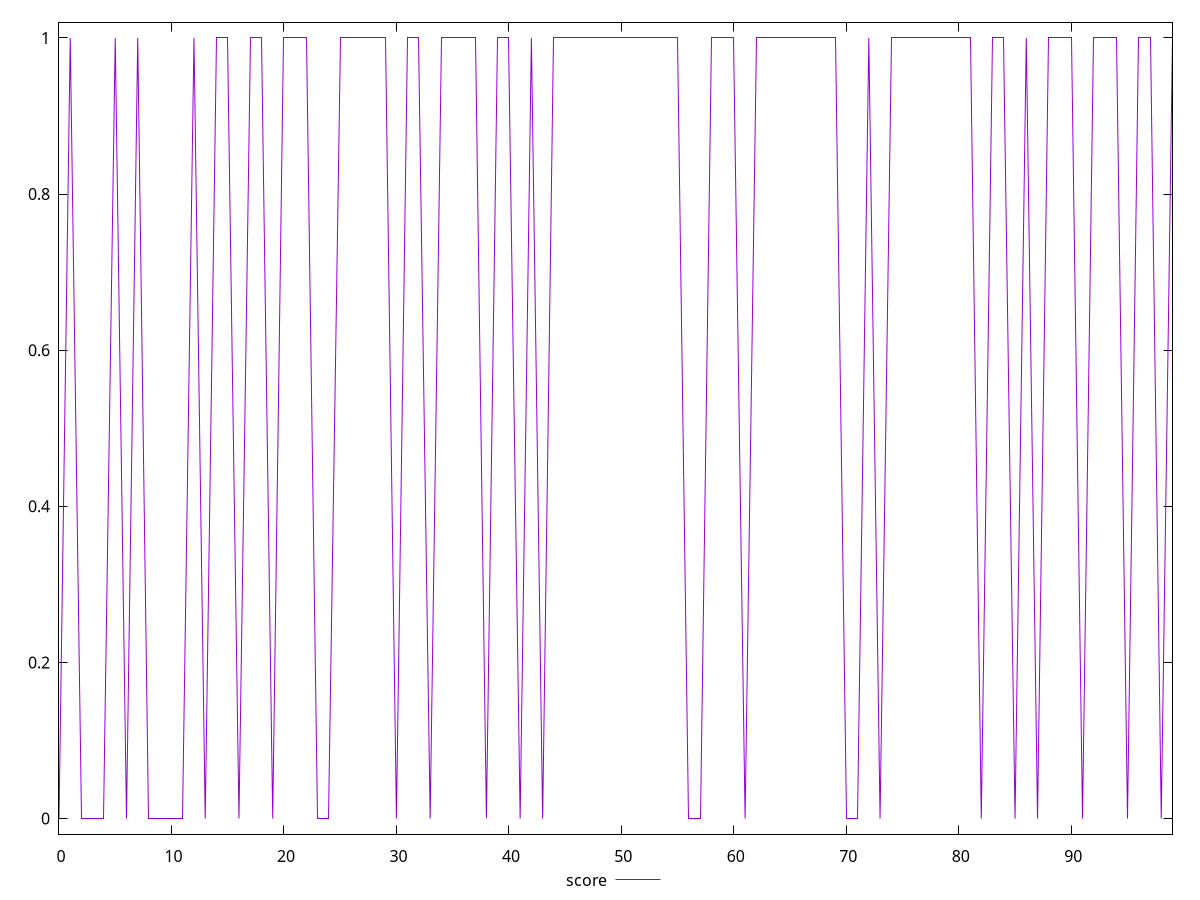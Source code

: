 reset

$score <<EOF
0 0
1 1
2 0
3 0
4 0
5 1
6 0
7 1
8 0
9 0
10 0
11 0
12 1
13 0
14 1
15 1
16 0
17 1
18 1
19 0
20 1
21 1
22 1
23 0
24 0
25 1
26 1
27 1
28 1
29 1
30 0
31 1
32 1
33 0
34 1
35 1
36 1
37 1
38 0
39 1
40 1
41 0
42 1
43 0
44 1
45 1
46 1
47 1
48 1
49 1
50 1
51 1
52 1
53 1
54 1
55 1
56 0
57 0
58 1
59 1
60 1
61 0
62 1
63 1
64 1
65 1
66 1
67 1
68 1
69 1
70 0
71 0
72 1
73 0
74 1
75 1
76 1
77 1
78 1
79 1
80 1
81 1
82 0
83 1
84 1
85 0
86 1
87 0
88 1
89 1
90 1
91 0
92 1
93 1
94 1
95 0
96 1
97 1
98 0
99 1
EOF

set key outside below
set xrange [0:99]
set yrange [-0.02:1.02]
set terminal svg size 640, 490 enhanced background rgb 'white'
set output "report_00007_2020-12-11T15:55:29.892Z/third-party-summary/samples/pages+cached+nointeractive/score/values.svg"

plot $score title "score" with line

reset
